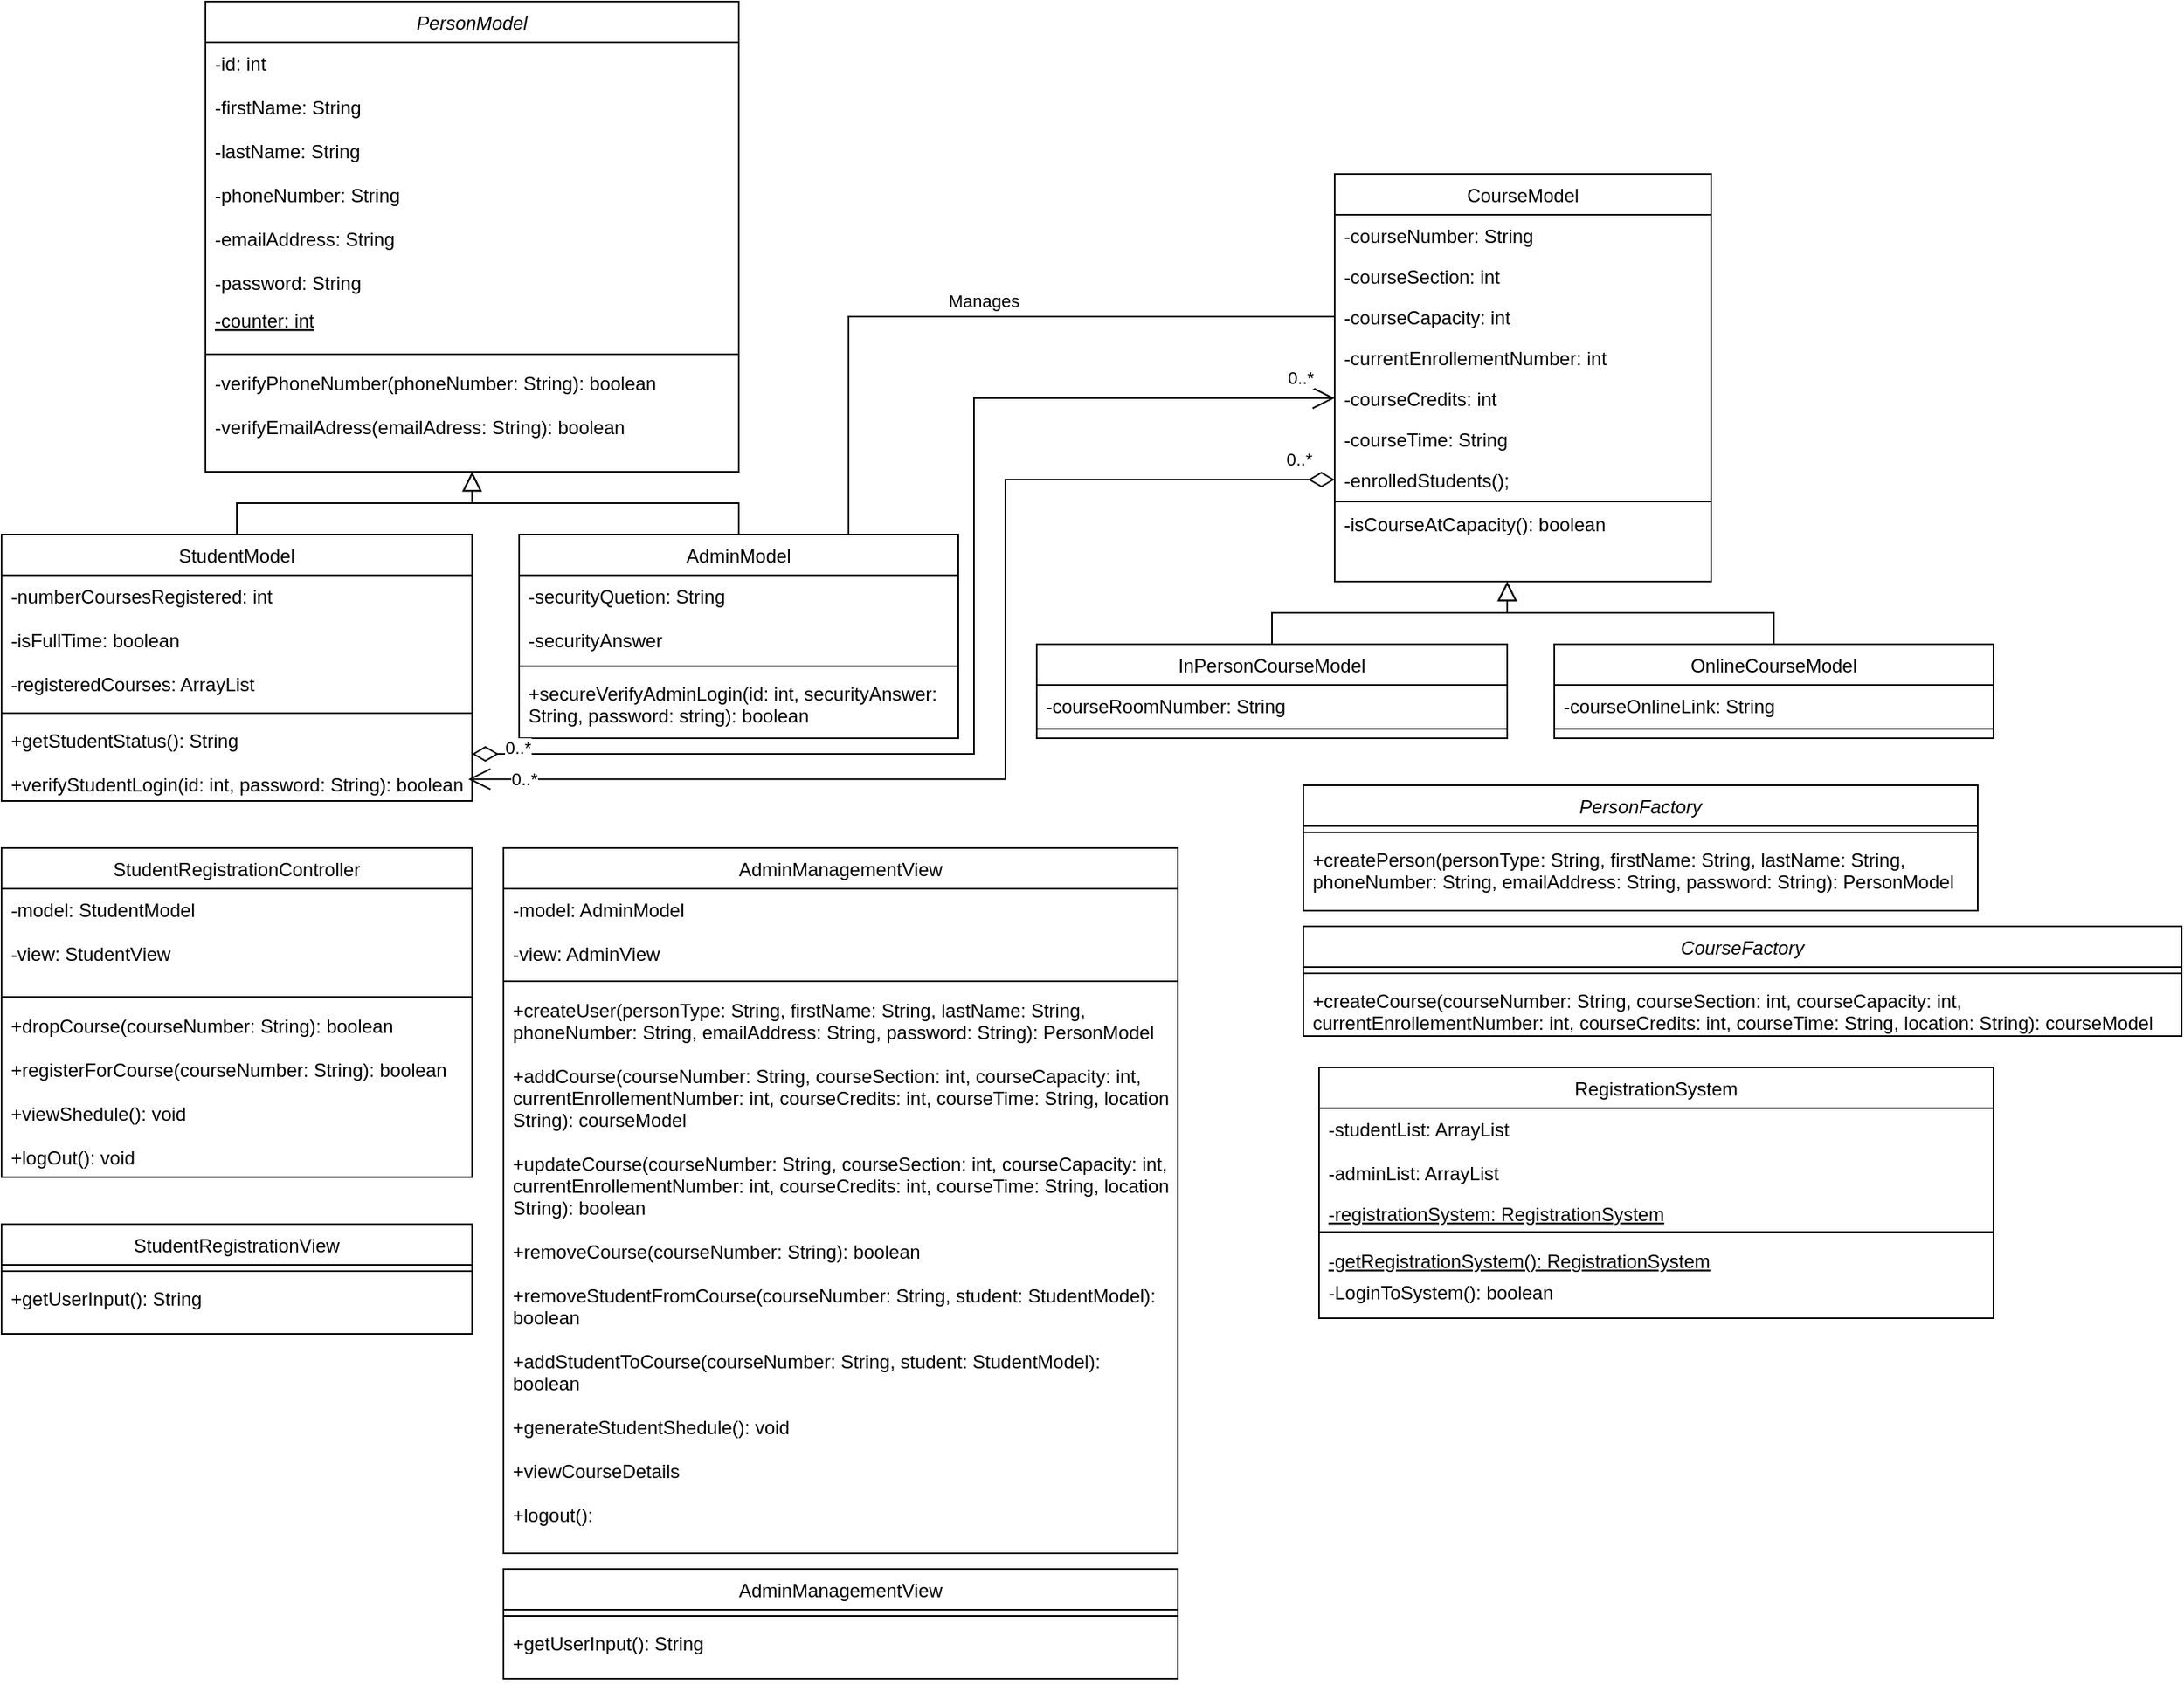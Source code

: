 <mxfile version="24.4.8" type="device">
  <diagram id="C5RBs43oDa-KdzZeNtuy" name="Page-1">
    <mxGraphModel dx="904" dy="473" grid="1" gridSize="10" guides="1" tooltips="1" connect="1" arrows="1" fold="1" page="1" pageScale="1" pageWidth="827" pageHeight="1169" math="0" shadow="0">
      <root>
        <mxCell id="WIyWlLk6GJQsqaUBKTNV-0" />
        <mxCell id="WIyWlLk6GJQsqaUBKTNV-1" parent="WIyWlLk6GJQsqaUBKTNV-0" />
        <mxCell id="zkfFHV4jXpPFQw0GAbJ--0" value="PersonModel" style="swimlane;fontStyle=2;align=center;verticalAlign=top;childLayout=stackLayout;horizontal=1;startSize=26;horizontalStack=0;resizeParent=1;resizeLast=0;collapsible=1;marginBottom=0;rounded=0;shadow=0;strokeWidth=1;" parent="WIyWlLk6GJQsqaUBKTNV-1" vertex="1">
          <mxGeometry x="130" y="20" width="340" height="300" as="geometry">
            <mxRectangle x="230" y="140" width="160" height="26" as="alternateBounds" />
          </mxGeometry>
        </mxCell>
        <mxCell id="SKZAbUxP0tzKk1QJIY6u-5" value="-id: int&#xa;&#xa;-firstName: String&#xa;&#xa;-lastName: String&#xa;&#xa;-phoneNumber: String&#xa;&#xa;-emailAddress: String&#xa;&#xa;-password: String" style="text;align=left;verticalAlign=top;spacingLeft=4;spacingRight=4;overflow=hidden;rotatable=0;points=[[0,0.5],[1,0.5]];portConstraint=eastwest;spacingBottom=5;fontStyle=0" vertex="1" parent="zkfFHV4jXpPFQw0GAbJ--0">
          <mxGeometry y="26" width="340" height="164" as="geometry" />
        </mxCell>
        <mxCell id="zkfFHV4jXpPFQw0GAbJ--1" value="-counter: int&#xa;" style="text;align=left;verticalAlign=top;spacingLeft=4;spacingRight=4;overflow=hidden;rotatable=0;points=[[0,0.5],[1,0.5]];portConstraint=eastwest;spacingBottom=5;fontStyle=4" parent="zkfFHV4jXpPFQw0GAbJ--0" vertex="1">
          <mxGeometry y="190" width="340" height="30" as="geometry" />
        </mxCell>
        <mxCell id="zkfFHV4jXpPFQw0GAbJ--4" value="" style="line;html=1;strokeWidth=1;align=left;verticalAlign=middle;spacingTop=-1;spacingLeft=3;spacingRight=3;rotatable=0;labelPosition=right;points=[];portConstraint=eastwest;" parent="zkfFHV4jXpPFQw0GAbJ--0" vertex="1">
          <mxGeometry y="220" width="340" height="10" as="geometry" />
        </mxCell>
        <mxCell id="SKZAbUxP0tzKk1QJIY6u-10" value="-verifyPhoneNumber(phoneNumber: String): boolean&#xa;&#xa;-verifyEmailAdress(emailAdress: String): boolean" style="text;align=left;verticalAlign=top;spacingLeft=4;spacingRight=4;overflow=hidden;rotatable=0;points=[[0,0.5],[1,0.5]];portConstraint=eastwest;spacingBottom=5;fontStyle=0" vertex="1" parent="zkfFHV4jXpPFQw0GAbJ--0">
          <mxGeometry y="230" width="340" height="50" as="geometry" />
        </mxCell>
        <mxCell id="zkfFHV4jXpPFQw0GAbJ--6" value="StudentModel" style="swimlane;fontStyle=0;align=center;verticalAlign=top;childLayout=stackLayout;horizontal=1;startSize=26;horizontalStack=0;resizeParent=1;resizeLast=0;collapsible=1;marginBottom=0;rounded=0;shadow=0;strokeWidth=1;" parent="WIyWlLk6GJQsqaUBKTNV-1" vertex="1">
          <mxGeometry y="360" width="300" height="170" as="geometry">
            <mxRectangle x="130" y="380" width="160" height="26" as="alternateBounds" />
          </mxGeometry>
        </mxCell>
        <mxCell id="zkfFHV4jXpPFQw0GAbJ--7" value="-numberCoursesRegistered: int&#xa;&#xa;-isFullTime: boolean&#xa;&#xa;-registeredCourses: ArrayList" style="text;align=left;verticalAlign=top;spacingLeft=4;spacingRight=4;overflow=hidden;rotatable=0;points=[[0,0.5],[1,0.5]];portConstraint=eastwest;" parent="zkfFHV4jXpPFQw0GAbJ--6" vertex="1">
          <mxGeometry y="26" width="300" height="84" as="geometry" />
        </mxCell>
        <mxCell id="zkfFHV4jXpPFQw0GAbJ--9" value="" style="line;html=1;strokeWidth=1;align=left;verticalAlign=middle;spacingTop=-1;spacingLeft=3;spacingRight=3;rotatable=0;labelPosition=right;points=[];portConstraint=eastwest;" parent="zkfFHV4jXpPFQw0GAbJ--6" vertex="1">
          <mxGeometry y="110" width="300" height="8" as="geometry" />
        </mxCell>
        <mxCell id="zkfFHV4jXpPFQw0GAbJ--10" value="+getStudentStatus(): String&#xa;&#xa;+verifyStudentLogin(id: int, password: String): boolean" style="text;align=left;verticalAlign=top;spacingLeft=4;spacingRight=4;overflow=hidden;rotatable=0;points=[[0,0.5],[1,0.5]];portConstraint=eastwest;fontStyle=0" parent="zkfFHV4jXpPFQw0GAbJ--6" vertex="1">
          <mxGeometry y="118" width="300" height="52" as="geometry" />
        </mxCell>
        <mxCell id="zkfFHV4jXpPFQw0GAbJ--12" value="" style="endArrow=block;endSize=10;endFill=0;shadow=0;strokeWidth=1;rounded=0;curved=0;edgeStyle=elbowEdgeStyle;elbow=vertical;" parent="WIyWlLk6GJQsqaUBKTNV-1" source="zkfFHV4jXpPFQw0GAbJ--6" target="zkfFHV4jXpPFQw0GAbJ--0" edge="1">
          <mxGeometry width="160" relative="1" as="geometry">
            <mxPoint x="200" y="203" as="sourcePoint" />
            <mxPoint x="200" y="203" as="targetPoint" />
          </mxGeometry>
        </mxCell>
        <mxCell id="zkfFHV4jXpPFQw0GAbJ--13" value="AdminModel" style="swimlane;fontStyle=0;align=center;verticalAlign=top;childLayout=stackLayout;horizontal=1;startSize=26;horizontalStack=0;resizeParent=1;resizeLast=0;collapsible=1;marginBottom=0;rounded=0;shadow=0;strokeWidth=1;" parent="WIyWlLk6GJQsqaUBKTNV-1" vertex="1">
          <mxGeometry x="330" y="360" width="280" height="130" as="geometry">
            <mxRectangle x="340" y="380" width="170" height="26" as="alternateBounds" />
          </mxGeometry>
        </mxCell>
        <mxCell id="zkfFHV4jXpPFQw0GAbJ--14" value="-securityQuetion: String&#xa;&#xa;-securityAnswer" style="text;align=left;verticalAlign=top;spacingLeft=4;spacingRight=4;overflow=hidden;rotatable=0;points=[[0,0.5],[1,0.5]];portConstraint=eastwest;" parent="zkfFHV4jXpPFQw0GAbJ--13" vertex="1">
          <mxGeometry y="26" width="280" height="54" as="geometry" />
        </mxCell>
        <mxCell id="zkfFHV4jXpPFQw0GAbJ--15" value="" style="line;html=1;strokeWidth=1;align=left;verticalAlign=middle;spacingTop=-1;spacingLeft=3;spacingRight=3;rotatable=0;labelPosition=right;points=[];portConstraint=eastwest;" parent="zkfFHV4jXpPFQw0GAbJ--13" vertex="1">
          <mxGeometry y="80" width="280" height="8" as="geometry" />
        </mxCell>
        <mxCell id="SKZAbUxP0tzKk1QJIY6u-15" value="+secureVerifyAdminLogin(id: int, securityAnswer:&#xa;String, password: string): boolean&#xa;" style="text;align=left;verticalAlign=top;spacingLeft=4;spacingRight=4;overflow=hidden;rotatable=0;points=[[0,0.5],[1,0.5]];portConstraint=eastwest;" vertex="1" parent="zkfFHV4jXpPFQw0GAbJ--13">
          <mxGeometry y="88" width="280" height="42" as="geometry" />
        </mxCell>
        <mxCell id="zkfFHV4jXpPFQw0GAbJ--16" value="" style="endArrow=block;endSize=10;endFill=0;shadow=0;strokeWidth=1;rounded=0;curved=0;edgeStyle=elbowEdgeStyle;elbow=vertical;" parent="WIyWlLk6GJQsqaUBKTNV-1" source="zkfFHV4jXpPFQw0GAbJ--13" target="zkfFHV4jXpPFQw0GAbJ--0" edge="1">
          <mxGeometry width="160" relative="1" as="geometry">
            <mxPoint x="210" y="373" as="sourcePoint" />
            <mxPoint x="310" y="271" as="targetPoint" />
          </mxGeometry>
        </mxCell>
        <mxCell id="zkfFHV4jXpPFQw0GAbJ--17" value="CourseModel" style="swimlane;fontStyle=0;align=center;verticalAlign=top;childLayout=stackLayout;horizontal=1;startSize=26;horizontalStack=0;resizeParent=1;resizeLast=0;collapsible=1;marginBottom=0;rounded=0;shadow=0;strokeWidth=1;" parent="WIyWlLk6GJQsqaUBKTNV-1" vertex="1">
          <mxGeometry x="850" y="130" width="240" height="260" as="geometry">
            <mxRectangle x="550" y="140" width="160" height="26" as="alternateBounds" />
          </mxGeometry>
        </mxCell>
        <mxCell id="zkfFHV4jXpPFQw0GAbJ--18" value="-courseNumber: String" style="text;align=left;verticalAlign=top;spacingLeft=4;spacingRight=4;overflow=hidden;rotatable=0;points=[[0,0.5],[1,0.5]];portConstraint=eastwest;" parent="zkfFHV4jXpPFQw0GAbJ--17" vertex="1">
          <mxGeometry y="26" width="240" height="26" as="geometry" />
        </mxCell>
        <mxCell id="zkfFHV4jXpPFQw0GAbJ--19" value="-courseSection: int" style="text;align=left;verticalAlign=top;spacingLeft=4;spacingRight=4;overflow=hidden;rotatable=0;points=[[0,0.5],[1,0.5]];portConstraint=eastwest;rounded=0;shadow=0;html=0;" parent="zkfFHV4jXpPFQw0GAbJ--17" vertex="1">
          <mxGeometry y="52" width="240" height="26" as="geometry" />
        </mxCell>
        <mxCell id="zkfFHV4jXpPFQw0GAbJ--20" value="-courseCapacity: int" style="text;align=left;verticalAlign=top;spacingLeft=4;spacingRight=4;overflow=hidden;rotatable=0;points=[[0,0.5],[1,0.5]];portConstraint=eastwest;rounded=0;shadow=0;html=0;" parent="zkfFHV4jXpPFQw0GAbJ--17" vertex="1">
          <mxGeometry y="78" width="240" height="26" as="geometry" />
        </mxCell>
        <mxCell id="zkfFHV4jXpPFQw0GAbJ--21" value="-currentEnrollementNumber: int" style="text;align=left;verticalAlign=top;spacingLeft=4;spacingRight=4;overflow=hidden;rotatable=0;points=[[0,0.5],[1,0.5]];portConstraint=eastwest;rounded=0;shadow=0;html=0;" parent="zkfFHV4jXpPFQw0GAbJ--17" vertex="1">
          <mxGeometry y="104" width="240" height="26" as="geometry" />
        </mxCell>
        <mxCell id="zkfFHV4jXpPFQw0GAbJ--22" value="-courseCredits: int" style="text;align=left;verticalAlign=top;spacingLeft=4;spacingRight=4;overflow=hidden;rotatable=0;points=[[0,0.5],[1,0.5]];portConstraint=eastwest;rounded=0;shadow=0;html=0;" parent="zkfFHV4jXpPFQw0GAbJ--17" vertex="1">
          <mxGeometry y="130" width="240" height="26" as="geometry" />
        </mxCell>
        <mxCell id="SKZAbUxP0tzKk1QJIY6u-51" value="-courseTime: String" style="text;align=left;verticalAlign=top;spacingLeft=4;spacingRight=4;overflow=hidden;rotatable=0;points=[[0,0.5],[1,0.5]];portConstraint=eastwest;rounded=0;shadow=0;html=0;" vertex="1" parent="zkfFHV4jXpPFQw0GAbJ--17">
          <mxGeometry y="156" width="240" height="26" as="geometry" />
        </mxCell>
        <mxCell id="SKZAbUxP0tzKk1QJIY6u-14" value="-enrolledStudents();" style="text;align=left;verticalAlign=top;spacingLeft=4;spacingRight=4;overflow=hidden;rotatable=0;points=[[0,0.5],[1,0.5]];portConstraint=eastwest;rounded=0;shadow=0;html=0;" vertex="1" parent="zkfFHV4jXpPFQw0GAbJ--17">
          <mxGeometry y="182" width="240" height="26" as="geometry" />
        </mxCell>
        <mxCell id="zkfFHV4jXpPFQw0GAbJ--23" value="" style="line;html=1;strokeWidth=1;align=left;verticalAlign=middle;spacingTop=-1;spacingLeft=3;spacingRight=3;rotatable=0;labelPosition=right;points=[];portConstraint=eastwest;" parent="zkfFHV4jXpPFQw0GAbJ--17" vertex="1">
          <mxGeometry y="208" width="240" height="2" as="geometry" />
        </mxCell>
        <mxCell id="zkfFHV4jXpPFQw0GAbJ--24" value="-isCourseAtCapacity(): boolean" style="text;align=left;verticalAlign=top;spacingLeft=4;spacingRight=4;overflow=hidden;rotatable=0;points=[[0,0.5],[1,0.5]];portConstraint=eastwest;" parent="zkfFHV4jXpPFQw0GAbJ--17" vertex="1">
          <mxGeometry y="210" width="240" height="26" as="geometry" />
        </mxCell>
        <mxCell id="SKZAbUxP0tzKk1QJIY6u-1" value="PersonFactory" style="swimlane;fontStyle=2;align=center;verticalAlign=top;childLayout=stackLayout;horizontal=1;startSize=26;horizontalStack=0;resizeParent=1;resizeLast=0;collapsible=1;marginBottom=0;rounded=0;shadow=0;strokeWidth=1;" vertex="1" parent="WIyWlLk6GJQsqaUBKTNV-1">
          <mxGeometry x="830" y="520" width="430" height="80" as="geometry">
            <mxRectangle x="230" y="140" width="160" height="26" as="alternateBounds" />
          </mxGeometry>
        </mxCell>
        <mxCell id="SKZAbUxP0tzKk1QJIY6u-3" value="" style="line;html=1;strokeWidth=1;align=left;verticalAlign=middle;spacingTop=-1;spacingLeft=3;spacingRight=3;rotatable=0;labelPosition=right;points=[];portConstraint=eastwest;" vertex="1" parent="SKZAbUxP0tzKk1QJIY6u-1">
          <mxGeometry y="26" width="430" height="8" as="geometry" />
        </mxCell>
        <mxCell id="SKZAbUxP0tzKk1QJIY6u-4" value="+createPerson(personType: String, firstName: String, lastName: String, &#xa;phoneNumber: String, emailAddress: String, password: String): PersonModel" style="text;align=left;verticalAlign=top;spacingLeft=4;spacingRight=4;overflow=hidden;rotatable=0;points=[[0,0.5],[1,0.5]];portConstraint=eastwest;" vertex="1" parent="SKZAbUxP0tzKk1QJIY6u-1">
          <mxGeometry y="34" width="430" height="46" as="geometry" />
        </mxCell>
        <mxCell id="SKZAbUxP0tzKk1QJIY6u-11" value="CourseFactory" style="swimlane;fontStyle=2;align=center;verticalAlign=top;childLayout=stackLayout;horizontal=1;startSize=26;horizontalStack=0;resizeParent=1;resizeLast=0;collapsible=1;marginBottom=0;rounded=0;shadow=0;strokeWidth=1;" vertex="1" parent="WIyWlLk6GJQsqaUBKTNV-1">
          <mxGeometry x="830" y="610" width="560" height="70" as="geometry">
            <mxRectangle x="230" y="140" width="160" height="26" as="alternateBounds" />
          </mxGeometry>
        </mxCell>
        <mxCell id="SKZAbUxP0tzKk1QJIY6u-12" value="" style="line;html=1;strokeWidth=1;align=left;verticalAlign=middle;spacingTop=-1;spacingLeft=3;spacingRight=3;rotatable=0;labelPosition=right;points=[];portConstraint=eastwest;" vertex="1" parent="SKZAbUxP0tzKk1QJIY6u-11">
          <mxGeometry y="26" width="560" height="8" as="geometry" />
        </mxCell>
        <mxCell id="SKZAbUxP0tzKk1QJIY6u-13" value="+createCourse(courseNumber: String, courseSection: int, courseCapacity: int, &#xa;currentEnrollementNumber: int, courseCredits: int, courseTime: String, location: String): courseModel" style="text;align=left;verticalAlign=top;spacingLeft=4;spacingRight=4;overflow=hidden;rotatable=0;points=[[0,0.5],[1,0.5]];portConstraint=eastwest;" vertex="1" parent="SKZAbUxP0tzKk1QJIY6u-11">
          <mxGeometry y="34" width="560" height="36" as="geometry" />
        </mxCell>
        <mxCell id="SKZAbUxP0tzKk1QJIY6u-16" value="InPersonCourseModel" style="swimlane;fontStyle=0;align=center;verticalAlign=top;childLayout=stackLayout;horizontal=1;startSize=26;horizontalStack=0;resizeParent=1;resizeLast=0;collapsible=1;marginBottom=0;rounded=0;shadow=0;strokeWidth=1;" vertex="1" parent="WIyWlLk6GJQsqaUBKTNV-1">
          <mxGeometry x="660" y="430" width="300" height="60" as="geometry">
            <mxRectangle x="130" y="380" width="160" height="26" as="alternateBounds" />
          </mxGeometry>
        </mxCell>
        <mxCell id="SKZAbUxP0tzKk1QJIY6u-17" value="-courseRoomNumber: String&#xa;" style="text;align=left;verticalAlign=top;spacingLeft=4;spacingRight=4;overflow=hidden;rotatable=0;points=[[0,0.5],[1,0.5]];portConstraint=eastwest;" vertex="1" parent="SKZAbUxP0tzKk1QJIY6u-16">
          <mxGeometry y="26" width="300" height="24" as="geometry" />
        </mxCell>
        <mxCell id="SKZAbUxP0tzKk1QJIY6u-18" value="" style="line;html=1;strokeWidth=1;align=left;verticalAlign=middle;spacingTop=-1;spacingLeft=3;spacingRight=3;rotatable=0;labelPosition=right;points=[];portConstraint=eastwest;" vertex="1" parent="SKZAbUxP0tzKk1QJIY6u-16">
          <mxGeometry y="50" width="300" height="8" as="geometry" />
        </mxCell>
        <mxCell id="SKZAbUxP0tzKk1QJIY6u-20" value="" style="endArrow=block;endSize=10;endFill=0;shadow=0;strokeWidth=1;rounded=0;curved=0;edgeStyle=elbowEdgeStyle;elbow=vertical;" edge="1" parent="WIyWlLk6GJQsqaUBKTNV-1" source="SKZAbUxP0tzKk1QJIY6u-16">
          <mxGeometry width="160" relative="1" as="geometry">
            <mxPoint x="860" y="273" as="sourcePoint" />
            <mxPoint x="960" y="390" as="targetPoint" />
          </mxGeometry>
        </mxCell>
        <mxCell id="SKZAbUxP0tzKk1QJIY6u-21" value="OnlineCourseModel" style="swimlane;fontStyle=0;align=center;verticalAlign=top;childLayout=stackLayout;horizontal=1;startSize=26;horizontalStack=0;resizeParent=1;resizeLast=0;collapsible=1;marginBottom=0;rounded=0;shadow=0;strokeWidth=1;" vertex="1" parent="WIyWlLk6GJQsqaUBKTNV-1">
          <mxGeometry x="990" y="430" width="280" height="60" as="geometry">
            <mxRectangle x="340" y="380" width="170" height="26" as="alternateBounds" />
          </mxGeometry>
        </mxCell>
        <mxCell id="SKZAbUxP0tzKk1QJIY6u-22" value="-courseOnlineLink: String&#xa;" style="text;align=left;verticalAlign=top;spacingLeft=4;spacingRight=4;overflow=hidden;rotatable=0;points=[[0,0.5],[1,0.5]];portConstraint=eastwest;" vertex="1" parent="SKZAbUxP0tzKk1QJIY6u-21">
          <mxGeometry y="26" width="280" height="24" as="geometry" />
        </mxCell>
        <mxCell id="SKZAbUxP0tzKk1QJIY6u-23" value="" style="line;html=1;strokeWidth=1;align=left;verticalAlign=middle;spacingTop=-1;spacingLeft=3;spacingRight=3;rotatable=0;labelPosition=right;points=[];portConstraint=eastwest;" vertex="1" parent="SKZAbUxP0tzKk1QJIY6u-21">
          <mxGeometry y="50" width="280" height="8" as="geometry" />
        </mxCell>
        <mxCell id="SKZAbUxP0tzKk1QJIY6u-24" value="&#xa;" style="text;align=left;verticalAlign=top;spacingLeft=4;spacingRight=4;overflow=hidden;rotatable=0;points=[[0,0.5],[1,0.5]];portConstraint=eastwest;" vertex="1" parent="SKZAbUxP0tzKk1QJIY6u-21">
          <mxGeometry y="58" width="280" height="2" as="geometry" />
        </mxCell>
        <mxCell id="SKZAbUxP0tzKk1QJIY6u-25" value="" style="endArrow=block;endSize=10;endFill=0;shadow=0;strokeWidth=1;rounded=0;curved=0;edgeStyle=elbowEdgeStyle;elbow=vertical;" edge="1" parent="WIyWlLk6GJQsqaUBKTNV-1" source="SKZAbUxP0tzKk1QJIY6u-21">
          <mxGeometry width="160" relative="1" as="geometry">
            <mxPoint x="870" y="443" as="sourcePoint" />
            <mxPoint x="960" y="390" as="targetPoint" />
          </mxGeometry>
        </mxCell>
        <mxCell id="SKZAbUxP0tzKk1QJIY6u-26" value="" style="endArrow=none;html=1;edgeStyle=orthogonalEdgeStyle;rounded=0;entryX=0;entryY=0.5;entryDx=0;entryDy=0;exitX=0.75;exitY=0;exitDx=0;exitDy=0;" edge="1" parent="WIyWlLk6GJQsqaUBKTNV-1" source="zkfFHV4jXpPFQw0GAbJ--13" target="zkfFHV4jXpPFQw0GAbJ--20">
          <mxGeometry relative="1" as="geometry">
            <mxPoint x="610" y="370" as="sourcePoint" />
            <mxPoint x="770" y="370" as="targetPoint" />
          </mxGeometry>
        </mxCell>
        <mxCell id="SKZAbUxP0tzKk1QJIY6u-29" value="Manages" style="edgeLabel;html=1;align=center;verticalAlign=middle;resizable=0;points=[];" vertex="1" connectable="0" parent="SKZAbUxP0tzKk1QJIY6u-26">
          <mxGeometry x="0.075" relative="1" as="geometry">
            <mxPoint x="-17" y="-10" as="offset" />
          </mxGeometry>
        </mxCell>
        <mxCell id="SKZAbUxP0tzKk1QJIY6u-35" value="StudentRegistrationView" style="swimlane;fontStyle=0;align=center;verticalAlign=top;childLayout=stackLayout;horizontal=1;startSize=26;horizontalStack=0;resizeParent=1;resizeLast=0;collapsible=1;marginBottom=0;rounded=0;shadow=0;strokeWidth=1;" vertex="1" parent="WIyWlLk6GJQsqaUBKTNV-1">
          <mxGeometry y="800" width="300" height="70" as="geometry">
            <mxRectangle x="130" y="380" width="160" height="26" as="alternateBounds" />
          </mxGeometry>
        </mxCell>
        <mxCell id="SKZAbUxP0tzKk1QJIY6u-37" value="" style="line;html=1;strokeWidth=1;align=left;verticalAlign=middle;spacingTop=-1;spacingLeft=3;spacingRight=3;rotatable=0;labelPosition=right;points=[];portConstraint=eastwest;" vertex="1" parent="SKZAbUxP0tzKk1QJIY6u-35">
          <mxGeometry y="26" width="300" height="8" as="geometry" />
        </mxCell>
        <mxCell id="SKZAbUxP0tzKk1QJIY6u-39" value="+getUserInput(): String" style="text;align=left;verticalAlign=top;spacingLeft=4;spacingRight=4;overflow=hidden;rotatable=0;points=[[0,0.5],[1,0.5]];portConstraint=eastwest;fontStyle=0" vertex="1" parent="SKZAbUxP0tzKk1QJIY6u-35">
          <mxGeometry y="34" width="300" height="36" as="geometry" />
        </mxCell>
        <mxCell id="SKZAbUxP0tzKk1QJIY6u-40" value="StudentRegistrationController" style="swimlane;fontStyle=0;align=center;verticalAlign=top;childLayout=stackLayout;horizontal=1;startSize=26;horizontalStack=0;resizeParent=1;resizeLast=0;collapsible=1;marginBottom=0;rounded=0;shadow=0;strokeWidth=1;" vertex="1" parent="WIyWlLk6GJQsqaUBKTNV-1">
          <mxGeometry y="560" width="300" height="210" as="geometry">
            <mxRectangle x="130" y="380" width="160" height="26" as="alternateBounds" />
          </mxGeometry>
        </mxCell>
        <mxCell id="SKZAbUxP0tzKk1QJIY6u-43" value="-model: StudentModel&#xa;&#xa;-view: StudentView" style="text;align=left;verticalAlign=top;spacingLeft=4;spacingRight=4;overflow=hidden;rotatable=0;points=[[0,0.5],[1,0.5]];portConstraint=eastwest;fontStyle=0" vertex="1" parent="SKZAbUxP0tzKk1QJIY6u-40">
          <mxGeometry y="26" width="300" height="64" as="geometry" />
        </mxCell>
        <mxCell id="SKZAbUxP0tzKk1QJIY6u-41" value="" style="line;html=1;strokeWidth=1;align=left;verticalAlign=middle;spacingTop=-1;spacingLeft=3;spacingRight=3;rotatable=0;labelPosition=right;points=[];portConstraint=eastwest;" vertex="1" parent="SKZAbUxP0tzKk1QJIY6u-40">
          <mxGeometry y="90" width="300" height="10" as="geometry" />
        </mxCell>
        <mxCell id="SKZAbUxP0tzKk1QJIY6u-42" value="+dropCourse(courseNumber: String): boolean&#xa;&#xa;+registerForCourse(courseNumber: String): boolean&#xa;&#xa;+viewShedule(): void&#xa;&#xa;+logOut(): void" style="text;align=left;verticalAlign=top;spacingLeft=4;spacingRight=4;overflow=hidden;rotatable=0;points=[[0,0.5],[1,0.5]];portConstraint=eastwest;fontStyle=0" vertex="1" parent="SKZAbUxP0tzKk1QJIY6u-40">
          <mxGeometry y="100" width="300" height="110" as="geometry" />
        </mxCell>
        <mxCell id="SKZAbUxP0tzKk1QJIY6u-44" value="AdminManagementView" style="swimlane;fontStyle=0;align=center;verticalAlign=top;childLayout=stackLayout;horizontal=1;startSize=26;horizontalStack=0;resizeParent=1;resizeLast=0;collapsible=1;marginBottom=0;rounded=0;shadow=0;strokeWidth=1;" vertex="1" parent="WIyWlLk6GJQsqaUBKTNV-1">
          <mxGeometry x="320" y="1020" width="430" height="70" as="geometry">
            <mxRectangle x="130" y="380" width="160" height="26" as="alternateBounds" />
          </mxGeometry>
        </mxCell>
        <mxCell id="SKZAbUxP0tzKk1QJIY6u-45" value="" style="line;html=1;strokeWidth=1;align=left;verticalAlign=middle;spacingTop=-1;spacingLeft=3;spacingRight=3;rotatable=0;labelPosition=right;points=[];portConstraint=eastwest;" vertex="1" parent="SKZAbUxP0tzKk1QJIY6u-44">
          <mxGeometry y="26" width="430" height="8" as="geometry" />
        </mxCell>
        <mxCell id="SKZAbUxP0tzKk1QJIY6u-46" value="+getUserInput(): String" style="text;align=left;verticalAlign=top;spacingLeft=4;spacingRight=4;overflow=hidden;rotatable=0;points=[[0,0.5],[1,0.5]];portConstraint=eastwest;fontStyle=0" vertex="1" parent="SKZAbUxP0tzKk1QJIY6u-44">
          <mxGeometry y="34" width="430" height="36" as="geometry" />
        </mxCell>
        <mxCell id="SKZAbUxP0tzKk1QJIY6u-47" value="AdminManagementView" style="swimlane;fontStyle=0;align=center;verticalAlign=top;childLayout=stackLayout;horizontal=1;startSize=26;horizontalStack=0;resizeParent=1;resizeLast=0;collapsible=1;marginBottom=0;rounded=0;shadow=0;strokeWidth=1;" vertex="1" parent="WIyWlLk6GJQsqaUBKTNV-1">
          <mxGeometry x="320" y="560" width="430" height="450" as="geometry">
            <mxRectangle x="130" y="380" width="160" height="26" as="alternateBounds" />
          </mxGeometry>
        </mxCell>
        <mxCell id="SKZAbUxP0tzKk1QJIY6u-48" value="-model: AdminModel&#xa;&#xa;-view: AdminView" style="text;align=left;verticalAlign=top;spacingLeft=4;spacingRight=4;overflow=hidden;rotatable=0;points=[[0,0.5],[1,0.5]];portConstraint=eastwest;fontStyle=0" vertex="1" parent="SKZAbUxP0tzKk1QJIY6u-47">
          <mxGeometry y="26" width="430" height="54" as="geometry" />
        </mxCell>
        <mxCell id="SKZAbUxP0tzKk1QJIY6u-49" value="" style="line;html=1;strokeWidth=1;align=left;verticalAlign=middle;spacingTop=-1;spacingLeft=3;spacingRight=3;rotatable=0;labelPosition=right;points=[];portConstraint=eastwest;" vertex="1" parent="SKZAbUxP0tzKk1QJIY6u-47">
          <mxGeometry y="80" width="430" height="10" as="geometry" />
        </mxCell>
        <mxCell id="SKZAbUxP0tzKk1QJIY6u-50" value="+createUser(personType: String, firstName: String, lastName: String, &#xa;phoneNumber: String, emailAddress: String, password: String): PersonModel&#xa;&#xa;+addCourse(courseNumber: String, courseSection: int, courseCapacity: int, &#xa;currentEnrollementNumber: int, courseCredits: int, courseTime: String, location: &#xa;String): courseModel&#xa;&#xa;+updateCourse(courseNumber: String, courseSection: int, courseCapacity: int, &#xa;currentEnrollementNumber: int, courseCredits: int, courseTime: String, location: &#xa;String): boolean&#xa;&#xa;+removeCourse(courseNumber: String): boolean&#xa;&#xa;+removeStudentFromCourse(courseNumber: String, student: StudentModel): &#xa;boolean&#xa;&#xa;+addStudentToCourse(courseNumber: String, student: StudentModel): &#xa;boolean&#xa;&#xa;+generateStudentShedule(): void&#xa;&#xa;+viewCourseDetails&#xa;&#xa;+logout():&#xa;&#xa;" style="text;align=left;verticalAlign=top;spacingLeft=4;spacingRight=4;overflow=hidden;rotatable=0;points=[[0,0.5],[1,0.5]];portConstraint=eastwest;fontStyle=0" vertex="1" parent="SKZAbUxP0tzKk1QJIY6u-47">
          <mxGeometry y="90" width="430" height="360" as="geometry" />
        </mxCell>
        <mxCell id="SKZAbUxP0tzKk1QJIY6u-52" value="&lt;span style=&quot;color: rgba(0, 0, 0, 0); font-family: monospace; font-size: 0px; background-color: rgb(251, 251, 251);&quot;&gt;%3CmxGraphModel%3E%3Croot%3E%3CmxCell%20id%3D%220%22%2F%3E%3CmxCell%20id%3D%221%22%20parent%3D%220%22%2F%3E%3CmxCell%20id%3D%222%22%20value%3D%220..*%22%20style%3D%22edgeLabel%3Bhtml%3D1%3Balign%3Dcenter%3BverticalAlign%3Dmiddle%3Bresizable%3D0%3Bpoints%3D%5B%5D%3B%22%20vertex%3D%221%22%20connectable%3D%220%22%20parent%3D%221%22%3E%3CmxGeometry%20x%3D%22827.259%22%20y%3D%22260%22%20as%3D%22geometry%22%2F%3E%3C%2FmxCell%3E%3C%2Froot%3E%3C%2FmxGraphModel%3E&lt;/span&gt;" style="endArrow=open;html=1;endSize=12;startArrow=diamondThin;startSize=14;startFill=0;edgeStyle=orthogonalEdgeStyle;align=left;verticalAlign=bottom;rounded=0;entryX=0;entryY=0.5;entryDx=0;entryDy=0;" edge="1" parent="WIyWlLk6GJQsqaUBKTNV-1" target="zkfFHV4jXpPFQw0GAbJ--22">
          <mxGeometry x="-1" y="3" relative="1" as="geometry">
            <mxPoint x="300" y="500" as="sourcePoint" />
            <mxPoint x="460" y="500" as="targetPoint" />
            <Array as="points">
              <mxPoint x="620" y="500" />
              <mxPoint x="620" y="273" />
            </Array>
          </mxGeometry>
        </mxCell>
        <mxCell id="SKZAbUxP0tzKk1QJIY6u-55" value="0..*" style="edgeLabel;html=1;align=center;verticalAlign=middle;resizable=0;points=[];" vertex="1" connectable="0" parent="SKZAbUxP0tzKk1QJIY6u-52">
          <mxGeometry x="0.947" relative="1" as="geometry">
            <mxPoint x="-2" y="-13" as="offset" />
          </mxGeometry>
        </mxCell>
        <mxCell id="SKZAbUxP0tzKk1QJIY6u-58" value="0..*" style="edgeLabel;html=1;align=center;verticalAlign=middle;resizable=0;points=[];" vertex="1" connectable="0" parent="SKZAbUxP0tzKk1QJIY6u-52">
          <mxGeometry x="-0.926" y="4" relative="1" as="geometry">
            <mxPoint as="offset" />
          </mxGeometry>
        </mxCell>
        <mxCell id="SKZAbUxP0tzKk1QJIY6u-54" value="" style="endArrow=open;html=1;endSize=12;startArrow=diamondThin;startSize=14;startFill=0;edgeStyle=orthogonalEdgeStyle;align=left;verticalAlign=bottom;rounded=0;exitX=0;exitY=0.5;exitDx=0;exitDy=0;entryX=0.992;entryY=0.733;entryDx=0;entryDy=0;entryPerimeter=0;" edge="1" parent="WIyWlLk6GJQsqaUBKTNV-1" source="SKZAbUxP0tzKk1QJIY6u-14" target="zkfFHV4jXpPFQw0GAbJ--10">
          <mxGeometry x="-1" y="3" relative="1" as="geometry">
            <mxPoint x="480" y="310" as="sourcePoint" />
            <mxPoint x="640" y="310" as="targetPoint" />
            <Array as="points">
              <mxPoint x="640" y="325" />
              <mxPoint x="640" y="516" />
            </Array>
          </mxGeometry>
        </mxCell>
        <mxCell id="SKZAbUxP0tzKk1QJIY6u-56" value="0..*" style="edgeLabel;html=1;align=center;verticalAlign=middle;resizable=0;points=[];" vertex="1" connectable="0" parent="SKZAbUxP0tzKk1QJIY6u-54">
          <mxGeometry x="-0.932" y="-3" relative="1" as="geometry">
            <mxPoint x="2" y="-10" as="offset" />
          </mxGeometry>
        </mxCell>
        <mxCell id="SKZAbUxP0tzKk1QJIY6u-57" value="0..*" style="edgeLabel;html=1;align=center;verticalAlign=middle;resizable=0;points=[];" vertex="1" connectable="0" parent="SKZAbUxP0tzKk1QJIY6u-54">
          <mxGeometry x="0.905" relative="1" as="geometry">
            <mxPoint as="offset" />
          </mxGeometry>
        </mxCell>
        <mxCell id="SKZAbUxP0tzKk1QJIY6u-59" value="RegistrationSystem" style="swimlane;fontStyle=0;align=center;verticalAlign=top;childLayout=stackLayout;horizontal=1;startSize=26;horizontalStack=0;resizeParent=1;resizeLast=0;collapsible=1;marginBottom=0;rounded=0;shadow=0;strokeWidth=1;" vertex="1" parent="WIyWlLk6GJQsqaUBKTNV-1">
          <mxGeometry x="840" y="700" width="430" height="160" as="geometry">
            <mxRectangle x="130" y="380" width="160" height="26" as="alternateBounds" />
          </mxGeometry>
        </mxCell>
        <mxCell id="SKZAbUxP0tzKk1QJIY6u-63" value="-studentList: ArrayList&#xa;&#xa;-adminList: ArrayList" style="text;align=left;verticalAlign=top;spacingLeft=4;spacingRight=4;overflow=hidden;rotatable=0;points=[[0,0.5],[1,0.5]];portConstraint=eastwest;fontStyle=0" vertex="1" parent="SKZAbUxP0tzKk1QJIY6u-59">
          <mxGeometry y="26" width="430" height="54" as="geometry" />
        </mxCell>
        <mxCell id="SKZAbUxP0tzKk1QJIY6u-60" value="-registrationSystem: RegistrationSystem" style="text;align=left;verticalAlign=top;spacingLeft=4;spacingRight=4;overflow=hidden;rotatable=0;points=[[0,0.5],[1,0.5]];portConstraint=eastwest;fontStyle=4" vertex="1" parent="SKZAbUxP0tzKk1QJIY6u-59">
          <mxGeometry y="80" width="430" height="20" as="geometry" />
        </mxCell>
        <mxCell id="SKZAbUxP0tzKk1QJIY6u-61" value="" style="line;html=1;strokeWidth=1;align=left;verticalAlign=middle;spacingTop=-1;spacingLeft=3;spacingRight=3;rotatable=0;labelPosition=right;points=[];portConstraint=eastwest;" vertex="1" parent="SKZAbUxP0tzKk1QJIY6u-59">
          <mxGeometry y="100" width="430" height="10" as="geometry" />
        </mxCell>
        <mxCell id="SKZAbUxP0tzKk1QJIY6u-64" value="-getRegistrationSystem(): RegistrationSystem" style="text;align=left;verticalAlign=top;spacingLeft=4;spacingRight=4;overflow=hidden;rotatable=0;points=[[0,0.5],[1,0.5]];portConstraint=eastwest;fontStyle=4" vertex="1" parent="SKZAbUxP0tzKk1QJIY6u-59">
          <mxGeometry y="110" width="430" height="20" as="geometry" />
        </mxCell>
        <mxCell id="SKZAbUxP0tzKk1QJIY6u-65" value="-LoginToSystem(): boolean" style="text;align=left;verticalAlign=top;spacingLeft=4;spacingRight=4;overflow=hidden;rotatable=0;points=[[0,0.5],[1,0.5]];portConstraint=eastwest;fontStyle=0" vertex="1" parent="SKZAbUxP0tzKk1QJIY6u-59">
          <mxGeometry y="130" width="430" height="30" as="geometry" />
        </mxCell>
      </root>
    </mxGraphModel>
  </diagram>
</mxfile>
